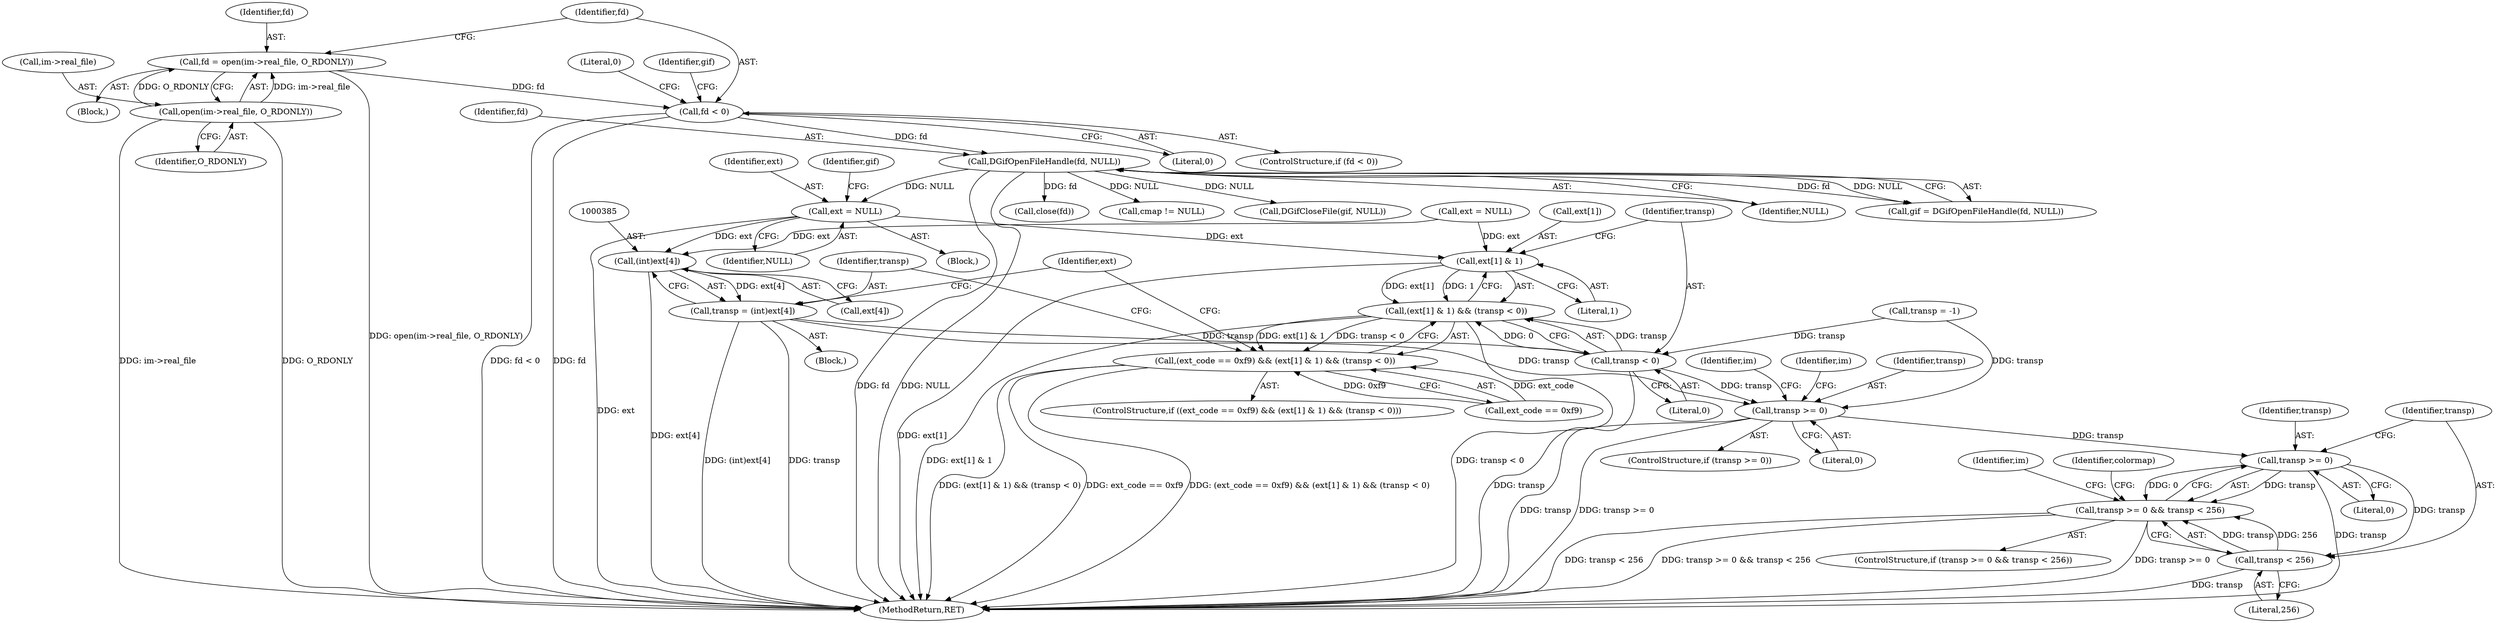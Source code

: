 digraph "0_enlightment_37a96801663b7b4cd3fbe56cc0eb8b6a17e766a8@pointer" {
"1000355" [label="(Call,ext = NULL)"];
"1000189" [label="(Call,DGifOpenFileHandle(fd, NULL))"];
"1000182" [label="(Call,fd < 0)"];
"1000174" [label="(Call,fd = open(im->real_file, O_RDONLY))"];
"1000176" [label="(Call,open(im->real_file, O_RDONLY))"];
"1000373" [label="(Call,ext[1] & 1)"];
"1000372" [label="(Call,(ext[1] & 1) && (transp < 0))"];
"1000368" [label="(Call,(ext_code == 0xf9) && (ext[1] & 1) && (transp < 0))"];
"1000384" [label="(Call,(int)ext[4])"];
"1000382" [label="(Call,transp = (int)ext[4])"];
"1000378" [label="(Call,transp < 0)"];
"1000400" [label="(Call,transp >= 0)"];
"1000547" [label="(Call,transp >= 0)"];
"1000546" [label="(Call,transp >= 0 && transp < 256)"];
"1000550" [label="(Call,transp < 256)"];
"1000190" [label="(Identifier,fd)"];
"1000400" [label="(Call,transp >= 0)"];
"1000177" [label="(Call,im->real_file)"];
"1000378" [label="(Call,transp < 0)"];
"1000359" [label="(Identifier,gif)"];
"1000770" [label="(Call,DGifCloseFile(gif, NULL))"];
"1000372" [label="(Call,(ext[1] & 1) && (transp < 0))"];
"1000573" [label="(Identifier,im)"];
"1000186" [label="(Literal,0)"];
"1000184" [label="(Literal,0)"];
"1000389" [label="(Call,ext = NULL)"];
"1000368" [label="(Call,(ext_code == 0xf9) && (ext[1] & 1) && (transp < 0))"];
"1000367" [label="(ControlStructure,if ((ext_code == 0xf9) && (ext[1] & 1) && (transp < 0)))"];
"1000383" [label="(Identifier,transp)"];
"1000390" [label="(Identifier,ext)"];
"1000406" [label="(Identifier,im)"];
"1000399" [label="(ControlStructure,if (transp >= 0))"];
"1000115" [label="(Block,)"];
"1000380" [label="(Literal,0)"];
"1000386" [label="(Call,ext[4])"];
"1000381" [label="(Block,)"];
"1000182" [label="(Call,fd < 0)"];
"1000174" [label="(Call,fd = open(im->real_file, O_RDONLY))"];
"1000164" [label="(Call,transp = -1)"];
"1000552" [label="(Literal,256)"];
"1000191" [label="(Identifier,NULL)"];
"1000357" [label="(Identifier,NULL)"];
"1000377" [label="(Literal,1)"];
"1000187" [label="(Call,gif = DGifOpenFileHandle(fd, NULL))"];
"1000369" [label="(Call,ext_code == 0xf9)"];
"1000547" [label="(Call,transp >= 0)"];
"1000183" [label="(Identifier,fd)"];
"1000550" [label="(Call,transp < 256)"];
"1000402" [label="(Literal,0)"];
"1000374" [label="(Call,ext[1])"];
"1000189" [label="(Call,DGifOpenFileHandle(fd, NULL))"];
"1000176" [label="(Call,open(im->real_file, O_RDONLY))"];
"1000548" [label="(Identifier,transp)"];
"1000555" [label="(Identifier,colormap)"];
"1000775" [label="(MethodReturn,RET)"];
"1000384" [label="(Call,(int)ext[4])"];
"1000382" [label="(Call,transp = (int)ext[4])"];
"1000413" [label="(Identifier,im)"];
"1000356" [label="(Identifier,ext)"];
"1000546" [label="(Call,transp >= 0 && transp < 256)"];
"1000352" [label="(Block,)"];
"1000373" [label="(Call,ext[1] & 1)"];
"1000175" [label="(Identifier,fd)"];
"1000196" [label="(Call,close(fd))"];
"1000551" [label="(Identifier,transp)"];
"1000479" [label="(Call,cmap != NULL)"];
"1000180" [label="(Identifier,O_RDONLY)"];
"1000545" [label="(ControlStructure,if (transp >= 0 && transp < 256))"];
"1000401" [label="(Identifier,transp)"];
"1000188" [label="(Identifier,gif)"];
"1000355" [label="(Call,ext = NULL)"];
"1000549" [label="(Literal,0)"];
"1000181" [label="(ControlStructure,if (fd < 0))"];
"1000379" [label="(Identifier,transp)"];
"1000355" -> "1000352"  [label="AST: "];
"1000355" -> "1000357"  [label="CFG: "];
"1000356" -> "1000355"  [label="AST: "];
"1000357" -> "1000355"  [label="AST: "];
"1000359" -> "1000355"  [label="CFG: "];
"1000355" -> "1000775"  [label="DDG: ext"];
"1000189" -> "1000355"  [label="DDG: NULL"];
"1000355" -> "1000373"  [label="DDG: ext"];
"1000355" -> "1000384"  [label="DDG: ext"];
"1000189" -> "1000187"  [label="AST: "];
"1000189" -> "1000191"  [label="CFG: "];
"1000190" -> "1000189"  [label="AST: "];
"1000191" -> "1000189"  [label="AST: "];
"1000187" -> "1000189"  [label="CFG: "];
"1000189" -> "1000775"  [label="DDG: fd"];
"1000189" -> "1000775"  [label="DDG: NULL"];
"1000189" -> "1000187"  [label="DDG: fd"];
"1000189" -> "1000187"  [label="DDG: NULL"];
"1000182" -> "1000189"  [label="DDG: fd"];
"1000189" -> "1000196"  [label="DDG: fd"];
"1000189" -> "1000479"  [label="DDG: NULL"];
"1000189" -> "1000770"  [label="DDG: NULL"];
"1000182" -> "1000181"  [label="AST: "];
"1000182" -> "1000184"  [label="CFG: "];
"1000183" -> "1000182"  [label="AST: "];
"1000184" -> "1000182"  [label="AST: "];
"1000186" -> "1000182"  [label="CFG: "];
"1000188" -> "1000182"  [label="CFG: "];
"1000182" -> "1000775"  [label="DDG: fd < 0"];
"1000182" -> "1000775"  [label="DDG: fd"];
"1000174" -> "1000182"  [label="DDG: fd"];
"1000174" -> "1000115"  [label="AST: "];
"1000174" -> "1000176"  [label="CFG: "];
"1000175" -> "1000174"  [label="AST: "];
"1000176" -> "1000174"  [label="AST: "];
"1000183" -> "1000174"  [label="CFG: "];
"1000174" -> "1000775"  [label="DDG: open(im->real_file, O_RDONLY)"];
"1000176" -> "1000174"  [label="DDG: im->real_file"];
"1000176" -> "1000174"  [label="DDG: O_RDONLY"];
"1000176" -> "1000180"  [label="CFG: "];
"1000177" -> "1000176"  [label="AST: "];
"1000180" -> "1000176"  [label="AST: "];
"1000176" -> "1000775"  [label="DDG: O_RDONLY"];
"1000176" -> "1000775"  [label="DDG: im->real_file"];
"1000373" -> "1000372"  [label="AST: "];
"1000373" -> "1000377"  [label="CFG: "];
"1000374" -> "1000373"  [label="AST: "];
"1000377" -> "1000373"  [label="AST: "];
"1000379" -> "1000373"  [label="CFG: "];
"1000372" -> "1000373"  [label="CFG: "];
"1000373" -> "1000775"  [label="DDG: ext[1]"];
"1000373" -> "1000372"  [label="DDG: ext[1]"];
"1000373" -> "1000372"  [label="DDG: 1"];
"1000389" -> "1000373"  [label="DDG: ext"];
"1000372" -> "1000368"  [label="AST: "];
"1000372" -> "1000378"  [label="CFG: "];
"1000378" -> "1000372"  [label="AST: "];
"1000368" -> "1000372"  [label="CFG: "];
"1000372" -> "1000775"  [label="DDG: ext[1] & 1"];
"1000372" -> "1000775"  [label="DDG: transp < 0"];
"1000372" -> "1000368"  [label="DDG: ext[1] & 1"];
"1000372" -> "1000368"  [label="DDG: transp < 0"];
"1000378" -> "1000372"  [label="DDG: transp"];
"1000378" -> "1000372"  [label="DDG: 0"];
"1000368" -> "1000367"  [label="AST: "];
"1000368" -> "1000369"  [label="CFG: "];
"1000369" -> "1000368"  [label="AST: "];
"1000383" -> "1000368"  [label="CFG: "];
"1000390" -> "1000368"  [label="CFG: "];
"1000368" -> "1000775"  [label="DDG: ext_code == 0xf9"];
"1000368" -> "1000775"  [label="DDG: (ext_code == 0xf9) && (ext[1] & 1) && (transp < 0)"];
"1000368" -> "1000775"  [label="DDG: (ext[1] & 1) && (transp < 0)"];
"1000369" -> "1000368"  [label="DDG: ext_code"];
"1000369" -> "1000368"  [label="DDG: 0xf9"];
"1000384" -> "1000382"  [label="AST: "];
"1000384" -> "1000386"  [label="CFG: "];
"1000385" -> "1000384"  [label="AST: "];
"1000386" -> "1000384"  [label="AST: "];
"1000382" -> "1000384"  [label="CFG: "];
"1000384" -> "1000775"  [label="DDG: ext[4]"];
"1000384" -> "1000382"  [label="DDG: ext[4]"];
"1000389" -> "1000384"  [label="DDG: ext"];
"1000382" -> "1000381"  [label="AST: "];
"1000383" -> "1000382"  [label="AST: "];
"1000390" -> "1000382"  [label="CFG: "];
"1000382" -> "1000775"  [label="DDG: transp"];
"1000382" -> "1000775"  [label="DDG: (int)ext[4]"];
"1000382" -> "1000378"  [label="DDG: transp"];
"1000382" -> "1000400"  [label="DDG: transp"];
"1000378" -> "1000380"  [label="CFG: "];
"1000379" -> "1000378"  [label="AST: "];
"1000380" -> "1000378"  [label="AST: "];
"1000378" -> "1000775"  [label="DDG: transp"];
"1000164" -> "1000378"  [label="DDG: transp"];
"1000378" -> "1000400"  [label="DDG: transp"];
"1000400" -> "1000399"  [label="AST: "];
"1000400" -> "1000402"  [label="CFG: "];
"1000401" -> "1000400"  [label="AST: "];
"1000402" -> "1000400"  [label="AST: "];
"1000406" -> "1000400"  [label="CFG: "];
"1000413" -> "1000400"  [label="CFG: "];
"1000400" -> "1000775"  [label="DDG: transp"];
"1000400" -> "1000775"  [label="DDG: transp >= 0"];
"1000164" -> "1000400"  [label="DDG: transp"];
"1000400" -> "1000547"  [label="DDG: transp"];
"1000547" -> "1000546"  [label="AST: "];
"1000547" -> "1000549"  [label="CFG: "];
"1000548" -> "1000547"  [label="AST: "];
"1000549" -> "1000547"  [label="AST: "];
"1000551" -> "1000547"  [label="CFG: "];
"1000546" -> "1000547"  [label="CFG: "];
"1000547" -> "1000775"  [label="DDG: transp"];
"1000547" -> "1000546"  [label="DDG: transp"];
"1000547" -> "1000546"  [label="DDG: 0"];
"1000547" -> "1000550"  [label="DDG: transp"];
"1000546" -> "1000545"  [label="AST: "];
"1000546" -> "1000550"  [label="CFG: "];
"1000550" -> "1000546"  [label="AST: "];
"1000555" -> "1000546"  [label="CFG: "];
"1000573" -> "1000546"  [label="CFG: "];
"1000546" -> "1000775"  [label="DDG: transp < 256"];
"1000546" -> "1000775"  [label="DDG: transp >= 0 && transp < 256"];
"1000546" -> "1000775"  [label="DDG: transp >= 0"];
"1000550" -> "1000546"  [label="DDG: transp"];
"1000550" -> "1000546"  [label="DDG: 256"];
"1000550" -> "1000552"  [label="CFG: "];
"1000551" -> "1000550"  [label="AST: "];
"1000552" -> "1000550"  [label="AST: "];
"1000550" -> "1000775"  [label="DDG: transp"];
}
